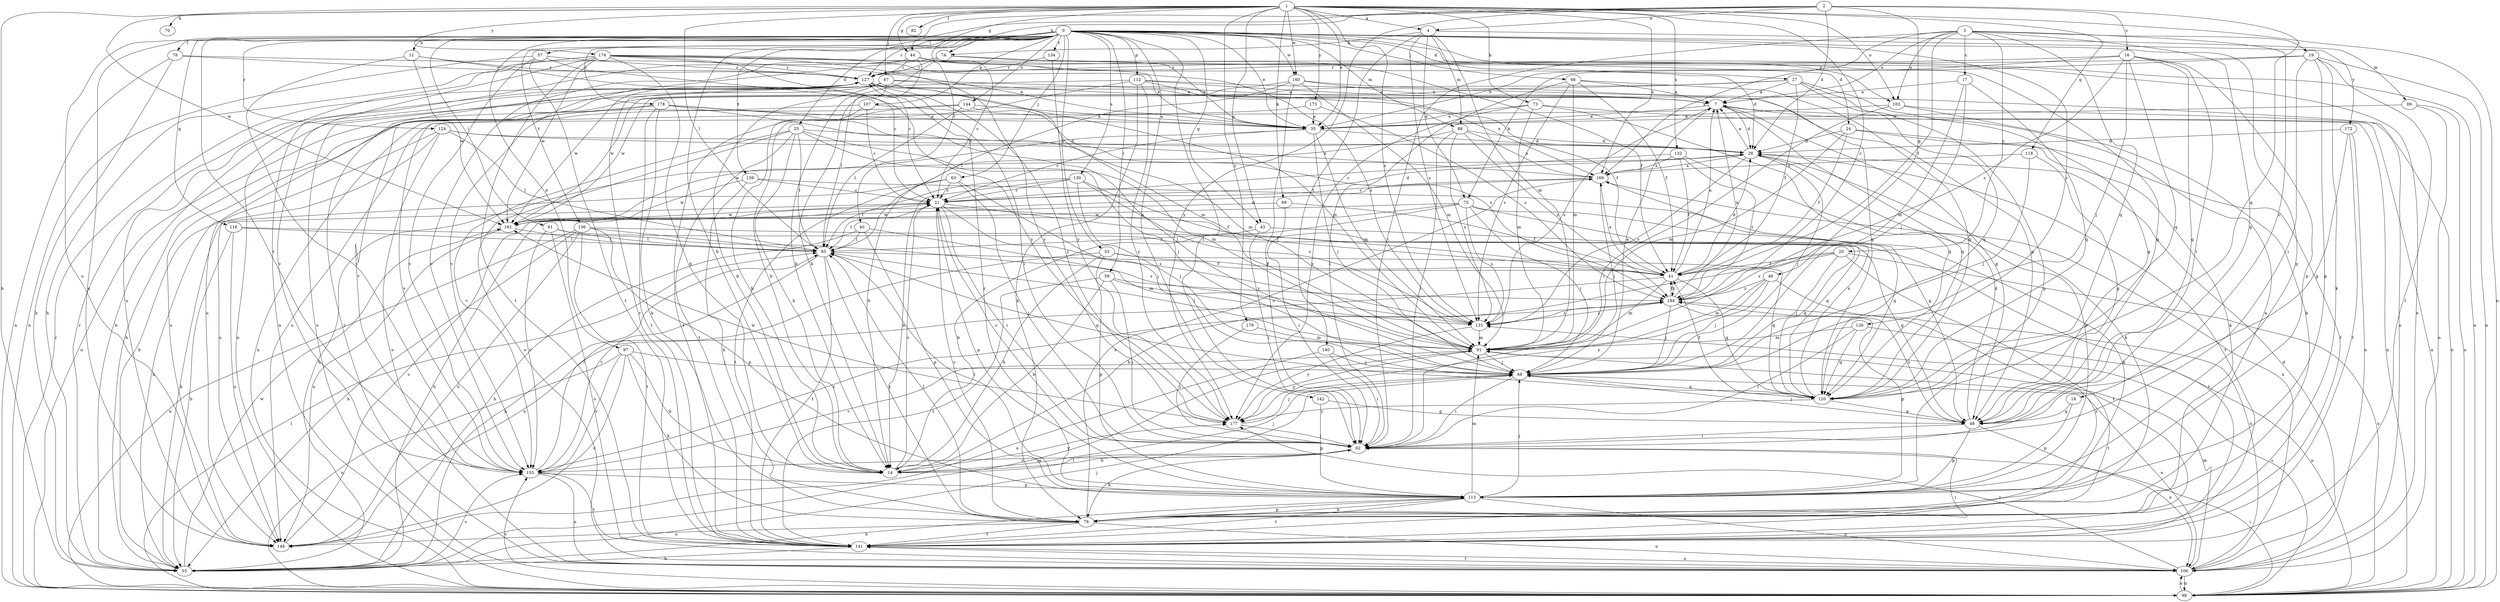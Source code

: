 strict digraph  {
0;
1;
2;
3;
4;
7;
11;
14;
16;
17;
18;
19;
20;
21;
24;
25;
27;
28;
35;
40;
41;
43;
44;
46;
48;
53;
55;
57;
59;
61;
62;
63;
66;
67;
68;
69;
70;
73;
74;
75;
76;
78;
82;
83;
88;
89;
91;
97;
98;
103;
106;
107;
112;
113;
116;
118;
120;
124;
126;
127;
130;
132;
133;
134;
136;
139;
140;
141;
142;
144;
148;
155;
160;
162;
169;
172;
173;
174;
177;
178;
179;
184;
0 -> 11  [label=b];
0 -> 14  [label=b];
0 -> 24  [label=d];
0 -> 25  [label=d];
0 -> 27  [label=d];
0 -> 35  [label=e];
0 -> 43  [label=g];
0 -> 53  [label=h];
0 -> 57  [label=i];
0 -> 59  [label=i];
0 -> 61  [label=i];
0 -> 62  [label=i];
0 -> 63  [label=j];
0 -> 66  [label=j];
0 -> 78  [label=l];
0 -> 88  [label=m];
0 -> 97  [label=n];
0 -> 103  [label=o];
0 -> 107  [label=p];
0 -> 112  [label=p];
0 -> 113  [label=p];
0 -> 116  [label=q];
0 -> 124  [label=r];
0 -> 126  [label=r];
0 -> 127  [label=r];
0 -> 130  [label=s];
0 -> 134  [label=t];
0 -> 136  [label=t];
0 -> 139  [label=t];
0 -> 142  [label=u];
0 -> 144  [label=u];
0 -> 148  [label=u];
0 -> 155  [label=v];
0 -> 160  [label=w];
0 -> 172  [label=y];
0 -> 178  [label=z];
1 -> 4  [label=a];
1 -> 35  [label=e];
1 -> 40  [label=f];
1 -> 43  [label=g];
1 -> 44  [label=g];
1 -> 55  [label=h];
1 -> 67  [label=j];
1 -> 69  [label=k];
1 -> 70  [label=k];
1 -> 73  [label=k];
1 -> 82  [label=l];
1 -> 83  [label=l];
1 -> 98  [label=n];
1 -> 103  [label=o];
1 -> 118  [label=q];
1 -> 132  [label=s];
1 -> 133  [label=s];
1 -> 160  [label=w];
1 -> 162  [label=w];
1 -> 169  [label=x];
1 -> 173  [label=y];
1 -> 174  [label=y];
1 -> 179  [label=z];
1 -> 184  [label=z];
2 -> 4  [label=a];
2 -> 16  [label=c];
2 -> 28  [label=d];
2 -> 44  [label=g];
2 -> 46  [label=g];
2 -> 74  [label=k];
2 -> 120  [label=q];
2 -> 148  [label=u];
2 -> 177  [label=y];
3 -> 7  [label=a];
3 -> 17  [label=c];
3 -> 18  [label=c];
3 -> 19  [label=c];
3 -> 20  [label=c];
3 -> 41  [label=f];
3 -> 48  [label=g];
3 -> 62  [label=i];
3 -> 103  [label=o];
3 -> 120  [label=q];
3 -> 169  [label=x];
4 -> 74  [label=k];
4 -> 75  [label=k];
4 -> 88  [label=m];
4 -> 89  [label=m];
4 -> 91  [label=m];
4 -> 133  [label=s];
4 -> 140  [label=t];
7 -> 28  [label=d];
7 -> 35  [label=e];
7 -> 48  [label=g];
7 -> 120  [label=q];
7 -> 133  [label=s];
7 -> 148  [label=u];
11 -> 127  [label=r];
11 -> 155  [label=v];
11 -> 162  [label=w];
11 -> 177  [label=y];
14 -> 21  [label=c];
14 -> 62  [label=i];
14 -> 68  [label=j];
14 -> 177  [label=y];
16 -> 35  [label=e];
16 -> 48  [label=g];
16 -> 62  [label=i];
16 -> 68  [label=j];
16 -> 113  [label=p];
16 -> 120  [label=q];
16 -> 127  [label=r];
16 -> 184  [label=z];
17 -> 7  [label=a];
17 -> 68  [label=j];
17 -> 91  [label=m];
17 -> 120  [label=q];
18 -> 48  [label=g];
18 -> 113  [label=p];
19 -> 62  [label=i];
19 -> 75  [label=k];
19 -> 76  [label=k];
19 -> 98  [label=n];
19 -> 113  [label=p];
19 -> 127  [label=r];
19 -> 141  [label=t];
20 -> 14  [label=b];
20 -> 41  [label=f];
20 -> 68  [label=j];
20 -> 98  [label=n];
20 -> 141  [label=t];
20 -> 184  [label=z];
21 -> 28  [label=d];
21 -> 41  [label=f];
21 -> 55  [label=h];
21 -> 62  [label=i];
21 -> 83  [label=l];
21 -> 113  [label=p];
21 -> 120  [label=q];
21 -> 133  [label=s];
21 -> 162  [label=w];
24 -> 28  [label=d];
24 -> 41  [label=f];
24 -> 76  [label=k];
24 -> 91  [label=m];
24 -> 141  [label=t];
25 -> 14  [label=b];
25 -> 28  [label=d];
25 -> 68  [label=j];
25 -> 83  [label=l];
25 -> 91  [label=m];
25 -> 106  [label=o];
25 -> 141  [label=t];
25 -> 155  [label=v];
27 -> 7  [label=a];
27 -> 41  [label=f];
27 -> 48  [label=g];
27 -> 113  [label=p];
27 -> 120  [label=q];
27 -> 148  [label=u];
27 -> 162  [label=w];
28 -> 7  [label=a];
28 -> 55  [label=h];
28 -> 68  [label=j];
28 -> 76  [label=k];
28 -> 133  [label=s];
28 -> 141  [label=t];
28 -> 169  [label=x];
35 -> 21  [label=c];
35 -> 28  [label=d];
35 -> 68  [label=j];
35 -> 91  [label=m];
35 -> 162  [label=w];
40 -> 55  [label=h];
40 -> 83  [label=l];
40 -> 91  [label=m];
40 -> 113  [label=p];
41 -> 7  [label=a];
41 -> 28  [label=d];
41 -> 91  [label=m];
41 -> 120  [label=q];
41 -> 148  [label=u];
41 -> 169  [label=x];
41 -> 184  [label=z];
43 -> 62  [label=i];
43 -> 83  [label=l];
43 -> 141  [label=t];
44 -> 14  [label=b];
44 -> 21  [label=c];
44 -> 35  [label=e];
44 -> 41  [label=f];
44 -> 98  [label=n];
44 -> 106  [label=o];
44 -> 127  [label=r];
44 -> 155  [label=v];
46 -> 68  [label=j];
46 -> 91  [label=m];
46 -> 106  [label=o];
46 -> 177  [label=y];
46 -> 184  [label=z];
48 -> 28  [label=d];
48 -> 62  [label=i];
48 -> 68  [label=j];
48 -> 106  [label=o];
48 -> 113  [label=p];
48 -> 184  [label=z];
53 -> 14  [label=b];
53 -> 41  [label=f];
53 -> 55  [label=h];
53 -> 113  [label=p];
53 -> 120  [label=q];
55 -> 68  [label=j];
55 -> 91  [label=m];
55 -> 127  [label=r];
55 -> 155  [label=v];
55 -> 162  [label=w];
57 -> 21  [label=c];
57 -> 98  [label=n];
57 -> 127  [label=r];
57 -> 141  [label=t];
57 -> 155  [label=v];
59 -> 14  [label=b];
59 -> 62  [label=i];
59 -> 133  [label=s];
59 -> 141  [label=t];
59 -> 184  [label=z];
61 -> 83  [label=l];
61 -> 106  [label=o];
61 -> 120  [label=q];
61 -> 155  [label=v];
62 -> 14  [label=b];
62 -> 21  [label=c];
62 -> 76  [label=k];
62 -> 155  [label=v];
63 -> 21  [label=c];
63 -> 55  [label=h];
63 -> 62  [label=i];
63 -> 68  [label=j];
63 -> 141  [label=t];
66 -> 7  [label=a];
66 -> 41  [label=f];
66 -> 62  [label=i];
66 -> 91  [label=m];
66 -> 120  [label=q];
66 -> 133  [label=s];
67 -> 7  [label=a];
67 -> 14  [label=b];
67 -> 83  [label=l];
67 -> 91  [label=m];
67 -> 106  [label=o];
67 -> 155  [label=v];
67 -> 169  [label=x];
68 -> 7  [label=a];
68 -> 62  [label=i];
68 -> 106  [label=o];
68 -> 120  [label=q];
69 -> 41  [label=f];
69 -> 62  [label=i];
69 -> 162  [label=w];
73 -> 35  [label=e];
73 -> 91  [label=m];
73 -> 98  [label=n];
73 -> 120  [label=q];
73 -> 177  [label=y];
74 -> 14  [label=b];
74 -> 35  [label=e];
74 -> 98  [label=n];
74 -> 127  [label=r];
74 -> 155  [label=v];
75 -> 14  [label=b];
75 -> 55  [label=h];
75 -> 68  [label=j];
75 -> 76  [label=k];
75 -> 120  [label=q];
75 -> 133  [label=s];
75 -> 162  [label=w];
76 -> 7  [label=a];
76 -> 21  [label=c];
76 -> 83  [label=l];
76 -> 106  [label=o];
76 -> 113  [label=p];
76 -> 141  [label=t];
76 -> 148  [label=u];
76 -> 169  [label=x];
76 -> 184  [label=z];
78 -> 35  [label=e];
78 -> 55  [label=h];
78 -> 98  [label=n];
78 -> 127  [label=r];
83 -> 41  [label=f];
83 -> 76  [label=k];
83 -> 120  [label=q];
83 -> 141  [label=t];
83 -> 155  [label=v];
88 -> 14  [label=b];
88 -> 28  [label=d];
88 -> 62  [label=i];
88 -> 133  [label=s];
88 -> 169  [label=x];
88 -> 184  [label=z];
89 -> 35  [label=e];
89 -> 98  [label=n];
89 -> 106  [label=o];
91 -> 68  [label=j];
91 -> 83  [label=l];
91 -> 141  [label=t];
91 -> 155  [label=v];
91 -> 177  [label=y];
97 -> 14  [label=b];
97 -> 68  [label=j];
97 -> 76  [label=k];
97 -> 98  [label=n];
97 -> 148  [label=u];
97 -> 155  [label=v];
98 -> 7  [label=a];
98 -> 62  [label=i];
98 -> 83  [label=l];
98 -> 106  [label=o];
98 -> 127  [label=r];
98 -> 133  [label=s];
98 -> 155  [label=v];
103 -> 35  [label=e];
103 -> 62  [label=i];
103 -> 76  [label=k];
103 -> 98  [label=n];
106 -> 28  [label=d];
106 -> 91  [label=m];
106 -> 98  [label=n];
106 -> 127  [label=r];
106 -> 141  [label=t];
106 -> 169  [label=x];
106 -> 177  [label=y];
107 -> 14  [label=b];
107 -> 21  [label=c];
107 -> 35  [label=e];
107 -> 55  [label=h];
112 -> 7  [label=a];
112 -> 14  [label=b];
112 -> 41  [label=f];
112 -> 76  [label=k];
112 -> 98  [label=n];
112 -> 120  [label=q];
112 -> 177  [label=y];
113 -> 55  [label=h];
113 -> 68  [label=j];
113 -> 76  [label=k];
113 -> 83  [label=l];
113 -> 91  [label=m];
113 -> 106  [label=o];
113 -> 127  [label=r];
113 -> 141  [label=t];
116 -> 55  [label=h];
116 -> 83  [label=l];
116 -> 133  [label=s];
116 -> 148  [label=u];
118 -> 48  [label=g];
118 -> 68  [label=j];
118 -> 169  [label=x];
120 -> 41  [label=f];
120 -> 48  [label=g];
120 -> 169  [label=x];
120 -> 177  [label=y];
124 -> 28  [label=d];
124 -> 55  [label=h];
124 -> 83  [label=l];
124 -> 106  [label=o];
124 -> 148  [label=u];
124 -> 169  [label=x];
126 -> 62  [label=i];
126 -> 91  [label=m];
126 -> 98  [label=n];
126 -> 120  [label=q];
127 -> 7  [label=a];
127 -> 48  [label=g];
127 -> 55  [label=h];
127 -> 62  [label=i];
127 -> 91  [label=m];
127 -> 162  [label=w];
127 -> 177  [label=y];
130 -> 14  [label=b];
130 -> 21  [label=c];
130 -> 41  [label=f];
130 -> 68  [label=j];
130 -> 83  [label=l];
130 -> 133  [label=s];
132 -> 21  [label=c];
132 -> 41  [label=f];
132 -> 113  [label=p];
132 -> 169  [label=x];
132 -> 184  [label=z];
133 -> 91  [label=m];
133 -> 177  [label=y];
133 -> 184  [label=z];
134 -> 127  [label=r];
134 -> 177  [label=y];
136 -> 48  [label=g];
136 -> 55  [label=h];
136 -> 83  [label=l];
136 -> 98  [label=n];
136 -> 113  [label=p];
136 -> 141  [label=t];
136 -> 148  [label=u];
139 -> 21  [label=c];
139 -> 48  [label=g];
139 -> 76  [label=k];
139 -> 162  [label=w];
140 -> 62  [label=i];
140 -> 68  [label=j];
140 -> 148  [label=u];
141 -> 55  [label=h];
141 -> 62  [label=i];
141 -> 106  [label=o];
141 -> 127  [label=r];
142 -> 48  [label=g];
142 -> 113  [label=p];
144 -> 35  [label=e];
144 -> 83  [label=l];
144 -> 98  [label=n];
144 -> 141  [label=t];
144 -> 184  [label=z];
148 -> 21  [label=c];
155 -> 83  [label=l];
155 -> 106  [label=o];
155 -> 113  [label=p];
155 -> 141  [label=t];
155 -> 184  [label=z];
160 -> 7  [label=a];
160 -> 62  [label=i];
160 -> 83  [label=l];
160 -> 91  [label=m];
160 -> 106  [label=o];
160 -> 162  [label=w];
162 -> 83  [label=l];
162 -> 148  [label=u];
169 -> 21  [label=c];
169 -> 68  [label=j];
169 -> 162  [label=w];
172 -> 28  [label=d];
172 -> 48  [label=g];
172 -> 106  [label=o];
172 -> 141  [label=t];
173 -> 35  [label=e];
173 -> 155  [label=v];
173 -> 184  [label=z];
174 -> 14  [label=b];
174 -> 21  [label=c];
174 -> 28  [label=d];
174 -> 48  [label=g];
174 -> 55  [label=h];
174 -> 127  [label=r];
174 -> 133  [label=s];
174 -> 141  [label=t];
174 -> 148  [label=u];
174 -> 155  [label=v];
174 -> 162  [label=w];
174 -> 177  [label=y];
177 -> 62  [label=i];
177 -> 68  [label=j];
177 -> 162  [label=w];
178 -> 35  [label=e];
178 -> 68  [label=j];
178 -> 76  [label=k];
178 -> 91  [label=m];
178 -> 98  [label=n];
178 -> 141  [label=t];
178 -> 148  [label=u];
179 -> 62  [label=i];
179 -> 91  [label=m];
184 -> 7  [label=a];
184 -> 41  [label=f];
184 -> 68  [label=j];
184 -> 113  [label=p];
184 -> 133  [label=s];
}
